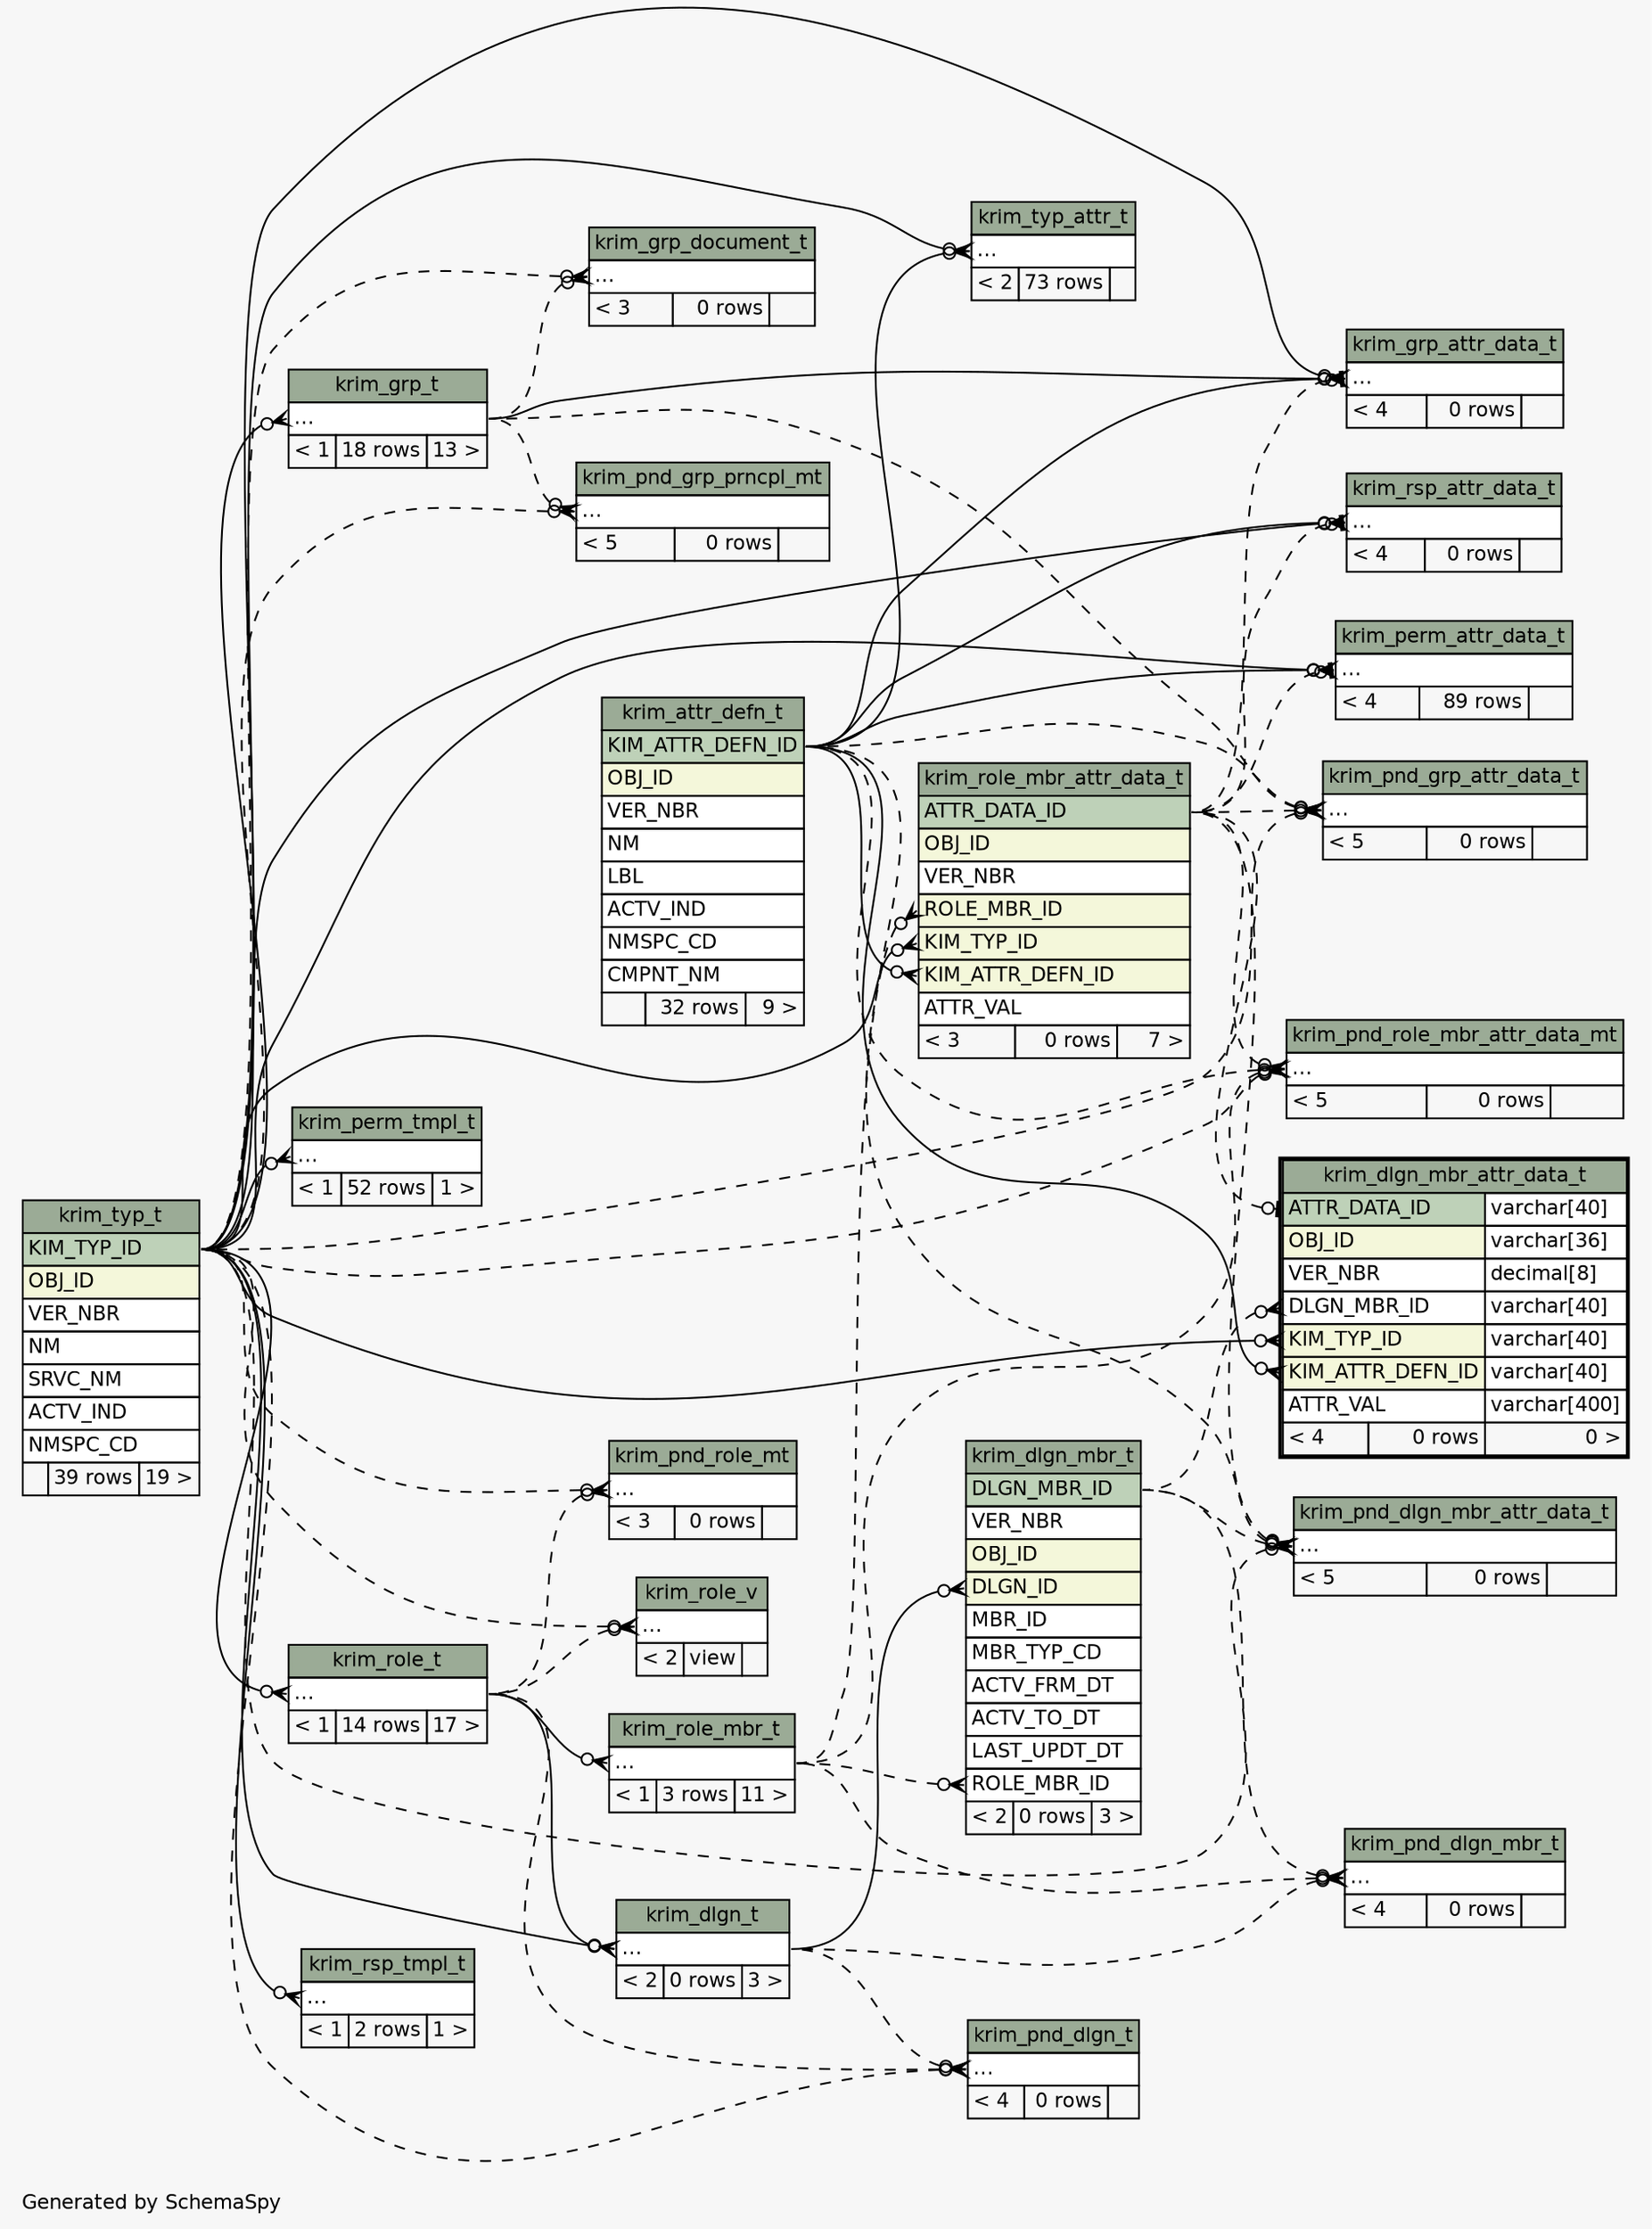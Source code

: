 // dot 2.28.0 on Mac OS X 10.7.2
// SchemaSpy rev 590
digraph "impliedTwoDegreesRelationshipsDiagram" {
  graph [
    rankdir="RL"
    bgcolor="#f7f7f7"
    label="\nGenerated by SchemaSpy"
    labeljust="l"
    nodesep="0.18"
    ranksep="0.46"
    fontname="Helvetica"
    fontsize="11"
  ];
  node [
    fontname="Helvetica"
    fontsize="11"
    shape="plaintext"
  ];
  edge [
    arrowsize="0.8"
  ];
  "krim_dlgn_mbr_attr_data_t":"ATTR_DATA_ID":w -> "krim_role_mbr_attr_data_t":"ATTR_DATA_ID":e [arrowhead=none dir=back arrowtail=teeodot style=dashed];
  "krim_dlgn_mbr_attr_data_t":"DLGN_MBR_ID":w -> "krim_dlgn_mbr_t":"DLGN_MBR_ID":e [arrowhead=none dir=back arrowtail=crowodot style=dashed];
  "krim_dlgn_mbr_attr_data_t":"KIM_ATTR_DEFN_ID":w -> "krim_attr_defn_t":"KIM_ATTR_DEFN_ID":e [arrowhead=none dir=back arrowtail=crowodot];
  "krim_dlgn_mbr_attr_data_t":"KIM_TYP_ID":w -> "krim_typ_t":"KIM_TYP_ID":e [arrowhead=none dir=back arrowtail=crowodot];
  "krim_dlgn_mbr_t":"DLGN_ID":w -> "krim_dlgn_t":"elipses":e [arrowhead=none dir=back arrowtail=crowodot];
  "krim_dlgn_mbr_t":"ROLE_MBR_ID":w -> "krim_role_mbr_t":"elipses":e [arrowhead=none dir=back arrowtail=crowodot style=dashed];
  "krim_dlgn_t":"elipses":w -> "krim_typ_t":"KIM_TYP_ID":e [arrowhead=none dir=back arrowtail=crowodot];
  "krim_dlgn_t":"elipses":w -> "krim_role_t":"elipses":e [arrowhead=none dir=back arrowtail=crowodot];
  "krim_grp_attr_data_t":"elipses":w -> "krim_role_mbr_attr_data_t":"ATTR_DATA_ID":e [arrowhead=none dir=back arrowtail=teeodot style=dashed];
  "krim_grp_attr_data_t":"elipses":w -> "krim_grp_t":"elipses":e [arrowhead=none dir=back arrowtail=crowodot];
  "krim_grp_attr_data_t":"elipses":w -> "krim_attr_defn_t":"KIM_ATTR_DEFN_ID":e [arrowhead=none dir=back arrowtail=crowodot];
  "krim_grp_attr_data_t":"elipses":w -> "krim_typ_t":"KIM_TYP_ID":e [arrowhead=none dir=back arrowtail=crowodot];
  "krim_grp_document_t":"elipses":w -> "krim_grp_t":"elipses":e [arrowhead=none dir=back arrowtail=crowodot style=dashed];
  "krim_grp_document_t":"elipses":w -> "krim_typ_t":"KIM_TYP_ID":e [arrowhead=none dir=back arrowtail=crowodot style=dashed];
  "krim_grp_t":"elipses":w -> "krim_typ_t":"KIM_TYP_ID":e [arrowhead=none dir=back arrowtail=crowodot];
  "krim_perm_attr_data_t":"elipses":w -> "krim_role_mbr_attr_data_t":"ATTR_DATA_ID":e [arrowhead=none dir=back arrowtail=teeodot style=dashed];
  "krim_perm_attr_data_t":"elipses":w -> "krim_attr_defn_t":"KIM_ATTR_DEFN_ID":e [arrowhead=none dir=back arrowtail=crowodot];
  "krim_perm_attr_data_t":"elipses":w -> "krim_typ_t":"KIM_TYP_ID":e [arrowhead=none dir=back arrowtail=crowodot];
  "krim_perm_tmpl_t":"elipses":w -> "krim_typ_t":"KIM_TYP_ID":e [arrowhead=none dir=back arrowtail=crowodot];
  "krim_pnd_dlgn_mbr_attr_data_t":"elipses":w -> "krim_role_mbr_attr_data_t":"ATTR_DATA_ID":e [arrowhead=none dir=back arrowtail=crowodot style=dashed];
  "krim_pnd_dlgn_mbr_attr_data_t":"elipses":w -> "krim_dlgn_mbr_t":"DLGN_MBR_ID":e [arrowhead=none dir=back arrowtail=crowodot style=dashed];
  "krim_pnd_dlgn_mbr_attr_data_t":"elipses":w -> "krim_attr_defn_t":"KIM_ATTR_DEFN_ID":e [arrowhead=none dir=back arrowtail=crowodot style=dashed];
  "krim_pnd_dlgn_mbr_attr_data_t":"elipses":w -> "krim_typ_t":"KIM_TYP_ID":e [arrowhead=none dir=back arrowtail=crowodot style=dashed];
  "krim_pnd_dlgn_mbr_t":"elipses":w -> "krim_dlgn_t":"elipses":e [arrowhead=none dir=back arrowtail=crowodot style=dashed];
  "krim_pnd_dlgn_mbr_t":"elipses":w -> "krim_dlgn_mbr_t":"DLGN_MBR_ID":e [arrowhead=none dir=back arrowtail=crowodot style=dashed];
  "krim_pnd_dlgn_mbr_t":"elipses":w -> "krim_role_mbr_t":"elipses":e [arrowhead=none dir=back arrowtail=crowodot style=dashed];
  "krim_pnd_dlgn_t":"elipses":w -> "krim_dlgn_t":"elipses":e [arrowhead=none dir=back arrowtail=crowodot style=dashed];
  "krim_pnd_dlgn_t":"elipses":w -> "krim_typ_t":"KIM_TYP_ID":e [arrowhead=none dir=back arrowtail=crowodot style=dashed];
  "krim_pnd_dlgn_t":"elipses":w -> "krim_role_t":"elipses":e [arrowhead=none dir=back arrowtail=crowodot style=dashed];
  "krim_pnd_grp_attr_data_t":"elipses":w -> "krim_role_mbr_attr_data_t":"ATTR_DATA_ID":e [arrowhead=none dir=back arrowtail=crowodot style=dashed];
  "krim_pnd_grp_attr_data_t":"elipses":w -> "krim_grp_t":"elipses":e [arrowhead=none dir=back arrowtail=crowodot style=dashed];
  "krim_pnd_grp_attr_data_t":"elipses":w -> "krim_attr_defn_t":"KIM_ATTR_DEFN_ID":e [arrowhead=none dir=back arrowtail=crowodot style=dashed];
  "krim_pnd_grp_attr_data_t":"elipses":w -> "krim_typ_t":"KIM_TYP_ID":e [arrowhead=none dir=back arrowtail=crowodot style=dashed];
  "krim_pnd_grp_prncpl_mt":"elipses":w -> "krim_grp_t":"elipses":e [arrowhead=none dir=back arrowtail=crowodot style=dashed];
  "krim_pnd_grp_prncpl_mt":"elipses":w -> "krim_typ_t":"KIM_TYP_ID":e [arrowhead=none dir=back arrowtail=crowodot style=dashed];
  "krim_pnd_role_mbr_attr_data_mt":"elipses":w -> "krim_role_mbr_attr_data_t":"ATTR_DATA_ID":e [arrowhead=none dir=back arrowtail=crowodot style=dashed];
  "krim_pnd_role_mbr_attr_data_mt":"elipses":w -> "krim_attr_defn_t":"KIM_ATTR_DEFN_ID":e [arrowhead=none dir=back arrowtail=crowodot style=dashed];
  "krim_pnd_role_mbr_attr_data_mt":"elipses":w -> "krim_typ_t":"KIM_TYP_ID":e [arrowhead=none dir=back arrowtail=crowodot style=dashed];
  "krim_pnd_role_mbr_attr_data_mt":"elipses":w -> "krim_role_mbr_t":"elipses":e [arrowhead=none dir=back arrowtail=crowodot style=dashed];
  "krim_pnd_role_mt":"elipses":w -> "krim_typ_t":"KIM_TYP_ID":e [arrowhead=none dir=back arrowtail=crowodot style=dashed];
  "krim_pnd_role_mt":"elipses":w -> "krim_role_t":"elipses":e [arrowhead=none dir=back arrowtail=crowodot style=dashed];
  "krim_role_mbr_attr_data_t":"KIM_ATTR_DEFN_ID":w -> "krim_attr_defn_t":"KIM_ATTR_DEFN_ID":e [arrowhead=none dir=back arrowtail=crowodot];
  "krim_role_mbr_attr_data_t":"KIM_TYP_ID":w -> "krim_typ_t":"KIM_TYP_ID":e [arrowhead=none dir=back arrowtail=crowodot];
  "krim_role_mbr_attr_data_t":"ROLE_MBR_ID":w -> "krim_role_mbr_t":"elipses":e [arrowhead=none dir=back arrowtail=crowodot style=dashed];
  "krim_role_mbr_t":"elipses":w -> "krim_role_t":"elipses":e [arrowhead=none dir=back arrowtail=crowodot];
  "krim_role_t":"elipses":w -> "krim_typ_t":"KIM_TYP_ID":e [arrowhead=none dir=back arrowtail=crowodot];
  "krim_role_v":"elipses":w -> "krim_typ_t":"KIM_TYP_ID":e [arrowhead=none dir=back arrowtail=crowodot style=dashed];
  "krim_role_v":"elipses":w -> "krim_role_t":"elipses":e [arrowhead=none dir=back arrowtail=crowodot style=dashed];
  "krim_rsp_attr_data_t":"elipses":w -> "krim_role_mbr_attr_data_t":"ATTR_DATA_ID":e [arrowhead=none dir=back arrowtail=teeodot style=dashed];
  "krim_rsp_attr_data_t":"elipses":w -> "krim_attr_defn_t":"KIM_ATTR_DEFN_ID":e [arrowhead=none dir=back arrowtail=crowodot];
  "krim_rsp_attr_data_t":"elipses":w -> "krim_typ_t":"KIM_TYP_ID":e [arrowhead=none dir=back arrowtail=crowodot];
  "krim_rsp_tmpl_t":"elipses":w -> "krim_typ_t":"KIM_TYP_ID":e [arrowhead=none dir=back arrowtail=crowodot];
  "krim_typ_attr_t":"elipses":w -> "krim_attr_defn_t":"KIM_ATTR_DEFN_ID":e [arrowhead=none dir=back arrowtail=crowodot];
  "krim_typ_attr_t":"elipses":w -> "krim_typ_t":"KIM_TYP_ID":e [arrowhead=none dir=back arrowtail=crowodot];
  "krim_attr_defn_t" [
    label=<
    <TABLE BORDER="0" CELLBORDER="1" CELLSPACING="0" BGCOLOR="#ffffff">
      <TR><TD COLSPAN="3" BGCOLOR="#9bab96" ALIGN="CENTER">krim_attr_defn_t</TD></TR>
      <TR><TD PORT="KIM_ATTR_DEFN_ID" COLSPAN="3" BGCOLOR="#bed1b8" ALIGN="LEFT">KIM_ATTR_DEFN_ID</TD></TR>
      <TR><TD PORT="OBJ_ID" COLSPAN="3" BGCOLOR="#f4f7da" ALIGN="LEFT">OBJ_ID</TD></TR>
      <TR><TD PORT="VER_NBR" COLSPAN="3" ALIGN="LEFT">VER_NBR</TD></TR>
      <TR><TD PORT="NM" COLSPAN="3" ALIGN="LEFT">NM</TD></TR>
      <TR><TD PORT="LBL" COLSPAN="3" ALIGN="LEFT">LBL</TD></TR>
      <TR><TD PORT="ACTV_IND" COLSPAN="3" ALIGN="LEFT">ACTV_IND</TD></TR>
      <TR><TD PORT="NMSPC_CD" COLSPAN="3" ALIGN="LEFT">NMSPC_CD</TD></TR>
      <TR><TD PORT="CMPNT_NM" COLSPAN="3" ALIGN="LEFT">CMPNT_NM</TD></TR>
      <TR><TD ALIGN="LEFT" BGCOLOR="#f7f7f7">  </TD><TD ALIGN="RIGHT" BGCOLOR="#f7f7f7">32 rows</TD><TD ALIGN="RIGHT" BGCOLOR="#f7f7f7">9 &gt;</TD></TR>
    </TABLE>>
    URL="krim_attr_defn_t.html"
    tooltip="krim_attr_defn_t"
  ];
  "krim_dlgn_mbr_attr_data_t" [
    label=<
    <TABLE BORDER="2" CELLBORDER="1" CELLSPACING="0" BGCOLOR="#ffffff">
      <TR><TD COLSPAN="3" BGCOLOR="#9bab96" ALIGN="CENTER">krim_dlgn_mbr_attr_data_t</TD></TR>
      <TR><TD PORT="ATTR_DATA_ID" COLSPAN="2" BGCOLOR="#bed1b8" ALIGN="LEFT">ATTR_DATA_ID</TD><TD PORT="ATTR_DATA_ID.type" ALIGN="LEFT">varchar[40]</TD></TR>
      <TR><TD PORT="OBJ_ID" COLSPAN="2" BGCOLOR="#f4f7da" ALIGN="LEFT">OBJ_ID</TD><TD PORT="OBJ_ID.type" ALIGN="LEFT">varchar[36]</TD></TR>
      <TR><TD PORT="VER_NBR" COLSPAN="2" ALIGN="LEFT">VER_NBR</TD><TD PORT="VER_NBR.type" ALIGN="LEFT">decimal[8]</TD></TR>
      <TR><TD PORT="DLGN_MBR_ID" COLSPAN="2" ALIGN="LEFT">DLGN_MBR_ID</TD><TD PORT="DLGN_MBR_ID.type" ALIGN="LEFT">varchar[40]</TD></TR>
      <TR><TD PORT="KIM_TYP_ID" COLSPAN="2" BGCOLOR="#f4f7da" ALIGN="LEFT">KIM_TYP_ID</TD><TD PORT="KIM_TYP_ID.type" ALIGN="LEFT">varchar[40]</TD></TR>
      <TR><TD PORT="KIM_ATTR_DEFN_ID" COLSPAN="2" BGCOLOR="#f4f7da" ALIGN="LEFT">KIM_ATTR_DEFN_ID</TD><TD PORT="KIM_ATTR_DEFN_ID.type" ALIGN="LEFT">varchar[40]</TD></TR>
      <TR><TD PORT="ATTR_VAL" COLSPAN="2" ALIGN="LEFT">ATTR_VAL</TD><TD PORT="ATTR_VAL.type" ALIGN="LEFT">varchar[400]</TD></TR>
      <TR><TD ALIGN="LEFT" BGCOLOR="#f7f7f7">&lt; 4</TD><TD ALIGN="RIGHT" BGCOLOR="#f7f7f7">0 rows</TD><TD ALIGN="RIGHT" BGCOLOR="#f7f7f7">0 &gt;</TD></TR>
    </TABLE>>
    URL="krim_dlgn_mbr_attr_data_t.html"
    tooltip="krim_dlgn_mbr_attr_data_t"
  ];
  "krim_dlgn_mbr_t" [
    label=<
    <TABLE BORDER="0" CELLBORDER="1" CELLSPACING="0" BGCOLOR="#ffffff">
      <TR><TD COLSPAN="3" BGCOLOR="#9bab96" ALIGN="CENTER">krim_dlgn_mbr_t</TD></TR>
      <TR><TD PORT="DLGN_MBR_ID" COLSPAN="3" BGCOLOR="#bed1b8" ALIGN="LEFT">DLGN_MBR_ID</TD></TR>
      <TR><TD PORT="VER_NBR" COLSPAN="3" ALIGN="LEFT">VER_NBR</TD></TR>
      <TR><TD PORT="OBJ_ID" COLSPAN="3" BGCOLOR="#f4f7da" ALIGN="LEFT">OBJ_ID</TD></TR>
      <TR><TD PORT="DLGN_ID" COLSPAN="3" BGCOLOR="#f4f7da" ALIGN="LEFT">DLGN_ID</TD></TR>
      <TR><TD PORT="MBR_ID" COLSPAN="3" ALIGN="LEFT">MBR_ID</TD></TR>
      <TR><TD PORT="MBR_TYP_CD" COLSPAN="3" ALIGN="LEFT">MBR_TYP_CD</TD></TR>
      <TR><TD PORT="ACTV_FRM_DT" COLSPAN="3" ALIGN="LEFT">ACTV_FRM_DT</TD></TR>
      <TR><TD PORT="ACTV_TO_DT" COLSPAN="3" ALIGN="LEFT">ACTV_TO_DT</TD></TR>
      <TR><TD PORT="LAST_UPDT_DT" COLSPAN="3" ALIGN="LEFT">LAST_UPDT_DT</TD></TR>
      <TR><TD PORT="ROLE_MBR_ID" COLSPAN="3" ALIGN="LEFT">ROLE_MBR_ID</TD></TR>
      <TR><TD ALIGN="LEFT" BGCOLOR="#f7f7f7">&lt; 2</TD><TD ALIGN="RIGHT" BGCOLOR="#f7f7f7">0 rows</TD><TD ALIGN="RIGHT" BGCOLOR="#f7f7f7">3 &gt;</TD></TR>
    </TABLE>>
    URL="krim_dlgn_mbr_t.html"
    tooltip="krim_dlgn_mbr_t"
  ];
  "krim_dlgn_t" [
    label=<
    <TABLE BORDER="0" CELLBORDER="1" CELLSPACING="0" BGCOLOR="#ffffff">
      <TR><TD COLSPAN="3" BGCOLOR="#9bab96" ALIGN="CENTER">krim_dlgn_t</TD></TR>
      <TR><TD PORT="elipses" COLSPAN="3" ALIGN="LEFT">...</TD></TR>
      <TR><TD ALIGN="LEFT" BGCOLOR="#f7f7f7">&lt; 2</TD><TD ALIGN="RIGHT" BGCOLOR="#f7f7f7">0 rows</TD><TD ALIGN="RIGHT" BGCOLOR="#f7f7f7">3 &gt;</TD></TR>
    </TABLE>>
    URL="krim_dlgn_t.html"
    tooltip="krim_dlgn_t"
  ];
  "krim_grp_attr_data_t" [
    label=<
    <TABLE BORDER="0" CELLBORDER="1" CELLSPACING="0" BGCOLOR="#ffffff">
      <TR><TD COLSPAN="3" BGCOLOR="#9bab96" ALIGN="CENTER">krim_grp_attr_data_t</TD></TR>
      <TR><TD PORT="elipses" COLSPAN="3" ALIGN="LEFT">...</TD></TR>
      <TR><TD ALIGN="LEFT" BGCOLOR="#f7f7f7">&lt; 4</TD><TD ALIGN="RIGHT" BGCOLOR="#f7f7f7">0 rows</TD><TD ALIGN="RIGHT" BGCOLOR="#f7f7f7">  </TD></TR>
    </TABLE>>
    URL="krim_grp_attr_data_t.html"
    tooltip="krim_grp_attr_data_t"
  ];
  "krim_grp_document_t" [
    label=<
    <TABLE BORDER="0" CELLBORDER="1" CELLSPACING="0" BGCOLOR="#ffffff">
      <TR><TD COLSPAN="3" BGCOLOR="#9bab96" ALIGN="CENTER">krim_grp_document_t</TD></TR>
      <TR><TD PORT="elipses" COLSPAN="3" ALIGN="LEFT">...</TD></TR>
      <TR><TD ALIGN="LEFT" BGCOLOR="#f7f7f7">&lt; 3</TD><TD ALIGN="RIGHT" BGCOLOR="#f7f7f7">0 rows</TD><TD ALIGN="RIGHT" BGCOLOR="#f7f7f7">  </TD></TR>
    </TABLE>>
    URL="krim_grp_document_t.html"
    tooltip="krim_grp_document_t"
  ];
  "krim_grp_t" [
    label=<
    <TABLE BORDER="0" CELLBORDER="1" CELLSPACING="0" BGCOLOR="#ffffff">
      <TR><TD COLSPAN="3" BGCOLOR="#9bab96" ALIGN="CENTER">krim_grp_t</TD></TR>
      <TR><TD PORT="elipses" COLSPAN="3" ALIGN="LEFT">...</TD></TR>
      <TR><TD ALIGN="LEFT" BGCOLOR="#f7f7f7">&lt; 1</TD><TD ALIGN="RIGHT" BGCOLOR="#f7f7f7">18 rows</TD><TD ALIGN="RIGHT" BGCOLOR="#f7f7f7">13 &gt;</TD></TR>
    </TABLE>>
    URL="krim_grp_t.html"
    tooltip="krim_grp_t"
  ];
  "krim_perm_attr_data_t" [
    label=<
    <TABLE BORDER="0" CELLBORDER="1" CELLSPACING="0" BGCOLOR="#ffffff">
      <TR><TD COLSPAN="3" BGCOLOR="#9bab96" ALIGN="CENTER">krim_perm_attr_data_t</TD></TR>
      <TR><TD PORT="elipses" COLSPAN="3" ALIGN="LEFT">...</TD></TR>
      <TR><TD ALIGN="LEFT" BGCOLOR="#f7f7f7">&lt; 4</TD><TD ALIGN="RIGHT" BGCOLOR="#f7f7f7">89 rows</TD><TD ALIGN="RIGHT" BGCOLOR="#f7f7f7">  </TD></TR>
    </TABLE>>
    URL="krim_perm_attr_data_t.html"
    tooltip="krim_perm_attr_data_t"
  ];
  "krim_perm_tmpl_t" [
    label=<
    <TABLE BORDER="0" CELLBORDER="1" CELLSPACING="0" BGCOLOR="#ffffff">
      <TR><TD COLSPAN="3" BGCOLOR="#9bab96" ALIGN="CENTER">krim_perm_tmpl_t</TD></TR>
      <TR><TD PORT="elipses" COLSPAN="3" ALIGN="LEFT">...</TD></TR>
      <TR><TD ALIGN="LEFT" BGCOLOR="#f7f7f7">&lt; 1</TD><TD ALIGN="RIGHT" BGCOLOR="#f7f7f7">52 rows</TD><TD ALIGN="RIGHT" BGCOLOR="#f7f7f7">1 &gt;</TD></TR>
    </TABLE>>
    URL="krim_perm_tmpl_t.html"
    tooltip="krim_perm_tmpl_t"
  ];
  "krim_pnd_dlgn_mbr_attr_data_t" [
    label=<
    <TABLE BORDER="0" CELLBORDER="1" CELLSPACING="0" BGCOLOR="#ffffff">
      <TR><TD COLSPAN="3" BGCOLOR="#9bab96" ALIGN="CENTER">krim_pnd_dlgn_mbr_attr_data_t</TD></TR>
      <TR><TD PORT="elipses" COLSPAN="3" ALIGN="LEFT">...</TD></TR>
      <TR><TD ALIGN="LEFT" BGCOLOR="#f7f7f7">&lt; 5</TD><TD ALIGN="RIGHT" BGCOLOR="#f7f7f7">0 rows</TD><TD ALIGN="RIGHT" BGCOLOR="#f7f7f7">  </TD></TR>
    </TABLE>>
    URL="krim_pnd_dlgn_mbr_attr_data_t.html"
    tooltip="krim_pnd_dlgn_mbr_attr_data_t"
  ];
  "krim_pnd_dlgn_mbr_t" [
    label=<
    <TABLE BORDER="0" CELLBORDER="1" CELLSPACING="0" BGCOLOR="#ffffff">
      <TR><TD COLSPAN="3" BGCOLOR="#9bab96" ALIGN="CENTER">krim_pnd_dlgn_mbr_t</TD></TR>
      <TR><TD PORT="elipses" COLSPAN="3" ALIGN="LEFT">...</TD></TR>
      <TR><TD ALIGN="LEFT" BGCOLOR="#f7f7f7">&lt; 4</TD><TD ALIGN="RIGHT" BGCOLOR="#f7f7f7">0 rows</TD><TD ALIGN="RIGHT" BGCOLOR="#f7f7f7">  </TD></TR>
    </TABLE>>
    URL="krim_pnd_dlgn_mbr_t.html"
    tooltip="krim_pnd_dlgn_mbr_t"
  ];
  "krim_pnd_dlgn_t" [
    label=<
    <TABLE BORDER="0" CELLBORDER="1" CELLSPACING="0" BGCOLOR="#ffffff">
      <TR><TD COLSPAN="3" BGCOLOR="#9bab96" ALIGN="CENTER">krim_pnd_dlgn_t</TD></TR>
      <TR><TD PORT="elipses" COLSPAN="3" ALIGN="LEFT">...</TD></TR>
      <TR><TD ALIGN="LEFT" BGCOLOR="#f7f7f7">&lt; 4</TD><TD ALIGN="RIGHT" BGCOLOR="#f7f7f7">0 rows</TD><TD ALIGN="RIGHT" BGCOLOR="#f7f7f7">  </TD></TR>
    </TABLE>>
    URL="krim_pnd_dlgn_t.html"
    tooltip="krim_pnd_dlgn_t"
  ];
  "krim_pnd_grp_attr_data_t" [
    label=<
    <TABLE BORDER="0" CELLBORDER="1" CELLSPACING="0" BGCOLOR="#ffffff">
      <TR><TD COLSPAN="3" BGCOLOR="#9bab96" ALIGN="CENTER">krim_pnd_grp_attr_data_t</TD></TR>
      <TR><TD PORT="elipses" COLSPAN="3" ALIGN="LEFT">...</TD></TR>
      <TR><TD ALIGN="LEFT" BGCOLOR="#f7f7f7">&lt; 5</TD><TD ALIGN="RIGHT" BGCOLOR="#f7f7f7">0 rows</TD><TD ALIGN="RIGHT" BGCOLOR="#f7f7f7">  </TD></TR>
    </TABLE>>
    URL="krim_pnd_grp_attr_data_t.html"
    tooltip="krim_pnd_grp_attr_data_t"
  ];
  "krim_pnd_grp_prncpl_mt" [
    label=<
    <TABLE BORDER="0" CELLBORDER="1" CELLSPACING="0" BGCOLOR="#ffffff">
      <TR><TD COLSPAN="3" BGCOLOR="#9bab96" ALIGN="CENTER">krim_pnd_grp_prncpl_mt</TD></TR>
      <TR><TD PORT="elipses" COLSPAN="3" ALIGN="LEFT">...</TD></TR>
      <TR><TD ALIGN="LEFT" BGCOLOR="#f7f7f7">&lt; 5</TD><TD ALIGN="RIGHT" BGCOLOR="#f7f7f7">0 rows</TD><TD ALIGN="RIGHT" BGCOLOR="#f7f7f7">  </TD></TR>
    </TABLE>>
    URL="krim_pnd_grp_prncpl_mt.html"
    tooltip="krim_pnd_grp_prncpl_mt"
  ];
  "krim_pnd_role_mbr_attr_data_mt" [
    label=<
    <TABLE BORDER="0" CELLBORDER="1" CELLSPACING="0" BGCOLOR="#ffffff">
      <TR><TD COLSPAN="3" BGCOLOR="#9bab96" ALIGN="CENTER">krim_pnd_role_mbr_attr_data_mt</TD></TR>
      <TR><TD PORT="elipses" COLSPAN="3" ALIGN="LEFT">...</TD></TR>
      <TR><TD ALIGN="LEFT" BGCOLOR="#f7f7f7">&lt; 5</TD><TD ALIGN="RIGHT" BGCOLOR="#f7f7f7">0 rows</TD><TD ALIGN="RIGHT" BGCOLOR="#f7f7f7">  </TD></TR>
    </TABLE>>
    URL="krim_pnd_role_mbr_attr_data_mt.html"
    tooltip="krim_pnd_role_mbr_attr_data_mt"
  ];
  "krim_pnd_role_mt" [
    label=<
    <TABLE BORDER="0" CELLBORDER="1" CELLSPACING="0" BGCOLOR="#ffffff">
      <TR><TD COLSPAN="3" BGCOLOR="#9bab96" ALIGN="CENTER">krim_pnd_role_mt</TD></TR>
      <TR><TD PORT="elipses" COLSPAN="3" ALIGN="LEFT">...</TD></TR>
      <TR><TD ALIGN="LEFT" BGCOLOR="#f7f7f7">&lt; 3</TD><TD ALIGN="RIGHT" BGCOLOR="#f7f7f7">0 rows</TD><TD ALIGN="RIGHT" BGCOLOR="#f7f7f7">  </TD></TR>
    </TABLE>>
    URL="krim_pnd_role_mt.html"
    tooltip="krim_pnd_role_mt"
  ];
  "krim_role_mbr_attr_data_t" [
    label=<
    <TABLE BORDER="0" CELLBORDER="1" CELLSPACING="0" BGCOLOR="#ffffff">
      <TR><TD COLSPAN="3" BGCOLOR="#9bab96" ALIGN="CENTER">krim_role_mbr_attr_data_t</TD></TR>
      <TR><TD PORT="ATTR_DATA_ID" COLSPAN="3" BGCOLOR="#bed1b8" ALIGN="LEFT">ATTR_DATA_ID</TD></TR>
      <TR><TD PORT="OBJ_ID" COLSPAN="3" BGCOLOR="#f4f7da" ALIGN="LEFT">OBJ_ID</TD></TR>
      <TR><TD PORT="VER_NBR" COLSPAN="3" ALIGN="LEFT">VER_NBR</TD></TR>
      <TR><TD PORT="ROLE_MBR_ID" COLSPAN="3" BGCOLOR="#f4f7da" ALIGN="LEFT">ROLE_MBR_ID</TD></TR>
      <TR><TD PORT="KIM_TYP_ID" COLSPAN="3" BGCOLOR="#f4f7da" ALIGN="LEFT">KIM_TYP_ID</TD></TR>
      <TR><TD PORT="KIM_ATTR_DEFN_ID" COLSPAN="3" BGCOLOR="#f4f7da" ALIGN="LEFT">KIM_ATTR_DEFN_ID</TD></TR>
      <TR><TD PORT="ATTR_VAL" COLSPAN="3" ALIGN="LEFT">ATTR_VAL</TD></TR>
      <TR><TD ALIGN="LEFT" BGCOLOR="#f7f7f7">&lt; 3</TD><TD ALIGN="RIGHT" BGCOLOR="#f7f7f7">0 rows</TD><TD ALIGN="RIGHT" BGCOLOR="#f7f7f7">7 &gt;</TD></TR>
    </TABLE>>
    URL="krim_role_mbr_attr_data_t.html"
    tooltip="krim_role_mbr_attr_data_t"
  ];
  "krim_role_mbr_t" [
    label=<
    <TABLE BORDER="0" CELLBORDER="1" CELLSPACING="0" BGCOLOR="#ffffff">
      <TR><TD COLSPAN="3" BGCOLOR="#9bab96" ALIGN="CENTER">krim_role_mbr_t</TD></TR>
      <TR><TD PORT="elipses" COLSPAN="3" ALIGN="LEFT">...</TD></TR>
      <TR><TD ALIGN="LEFT" BGCOLOR="#f7f7f7">&lt; 1</TD><TD ALIGN="RIGHT" BGCOLOR="#f7f7f7">3 rows</TD><TD ALIGN="RIGHT" BGCOLOR="#f7f7f7">11 &gt;</TD></TR>
    </TABLE>>
    URL="krim_role_mbr_t.html"
    tooltip="krim_role_mbr_t"
  ];
  "krim_role_t" [
    label=<
    <TABLE BORDER="0" CELLBORDER="1" CELLSPACING="0" BGCOLOR="#ffffff">
      <TR><TD COLSPAN="3" BGCOLOR="#9bab96" ALIGN="CENTER">krim_role_t</TD></TR>
      <TR><TD PORT="elipses" COLSPAN="3" ALIGN="LEFT">...</TD></TR>
      <TR><TD ALIGN="LEFT" BGCOLOR="#f7f7f7">&lt; 1</TD><TD ALIGN="RIGHT" BGCOLOR="#f7f7f7">14 rows</TD><TD ALIGN="RIGHT" BGCOLOR="#f7f7f7">17 &gt;</TD></TR>
    </TABLE>>
    URL="krim_role_t.html"
    tooltip="krim_role_t"
  ];
  "krim_role_v" [
    label=<
    <TABLE BORDER="0" CELLBORDER="1" CELLSPACING="0" BGCOLOR="#ffffff">
      <TR><TD COLSPAN="3" BGCOLOR="#9bab96" ALIGN="CENTER">krim_role_v</TD></TR>
      <TR><TD PORT="elipses" COLSPAN="3" ALIGN="LEFT">...</TD></TR>
      <TR><TD ALIGN="LEFT" BGCOLOR="#f7f7f7">&lt; 2</TD><TD ALIGN="RIGHT" BGCOLOR="#f7f7f7">view</TD><TD ALIGN="RIGHT" BGCOLOR="#f7f7f7">  </TD></TR>
    </TABLE>>
    URL="krim_role_v.html"
    tooltip="krim_role_v"
  ];
  "krim_rsp_attr_data_t" [
    label=<
    <TABLE BORDER="0" CELLBORDER="1" CELLSPACING="0" BGCOLOR="#ffffff">
      <TR><TD COLSPAN="3" BGCOLOR="#9bab96" ALIGN="CENTER">krim_rsp_attr_data_t</TD></TR>
      <TR><TD PORT="elipses" COLSPAN="3" ALIGN="LEFT">...</TD></TR>
      <TR><TD ALIGN="LEFT" BGCOLOR="#f7f7f7">&lt; 4</TD><TD ALIGN="RIGHT" BGCOLOR="#f7f7f7">0 rows</TD><TD ALIGN="RIGHT" BGCOLOR="#f7f7f7">  </TD></TR>
    </TABLE>>
    URL="krim_rsp_attr_data_t.html"
    tooltip="krim_rsp_attr_data_t"
  ];
  "krim_rsp_tmpl_t" [
    label=<
    <TABLE BORDER="0" CELLBORDER="1" CELLSPACING="0" BGCOLOR="#ffffff">
      <TR><TD COLSPAN="3" BGCOLOR="#9bab96" ALIGN="CENTER">krim_rsp_tmpl_t</TD></TR>
      <TR><TD PORT="elipses" COLSPAN="3" ALIGN="LEFT">...</TD></TR>
      <TR><TD ALIGN="LEFT" BGCOLOR="#f7f7f7">&lt; 1</TD><TD ALIGN="RIGHT" BGCOLOR="#f7f7f7">2 rows</TD><TD ALIGN="RIGHT" BGCOLOR="#f7f7f7">1 &gt;</TD></TR>
    </TABLE>>
    URL="krim_rsp_tmpl_t.html"
    tooltip="krim_rsp_tmpl_t"
  ];
  "krim_typ_attr_t" [
    label=<
    <TABLE BORDER="0" CELLBORDER="1" CELLSPACING="0" BGCOLOR="#ffffff">
      <TR><TD COLSPAN="3" BGCOLOR="#9bab96" ALIGN="CENTER">krim_typ_attr_t</TD></TR>
      <TR><TD PORT="elipses" COLSPAN="3" ALIGN="LEFT">...</TD></TR>
      <TR><TD ALIGN="LEFT" BGCOLOR="#f7f7f7">&lt; 2</TD><TD ALIGN="RIGHT" BGCOLOR="#f7f7f7">73 rows</TD><TD ALIGN="RIGHT" BGCOLOR="#f7f7f7">  </TD></TR>
    </TABLE>>
    URL="krim_typ_attr_t.html"
    tooltip="krim_typ_attr_t"
  ];
  "krim_typ_t" [
    label=<
    <TABLE BORDER="0" CELLBORDER="1" CELLSPACING="0" BGCOLOR="#ffffff">
      <TR><TD COLSPAN="3" BGCOLOR="#9bab96" ALIGN="CENTER">krim_typ_t</TD></TR>
      <TR><TD PORT="KIM_TYP_ID" COLSPAN="3" BGCOLOR="#bed1b8" ALIGN="LEFT">KIM_TYP_ID</TD></TR>
      <TR><TD PORT="OBJ_ID" COLSPAN="3" BGCOLOR="#f4f7da" ALIGN="LEFT">OBJ_ID</TD></TR>
      <TR><TD PORT="VER_NBR" COLSPAN="3" ALIGN="LEFT">VER_NBR</TD></TR>
      <TR><TD PORT="NM" COLSPAN="3" ALIGN="LEFT">NM</TD></TR>
      <TR><TD PORT="SRVC_NM" COLSPAN="3" ALIGN="LEFT">SRVC_NM</TD></TR>
      <TR><TD PORT="ACTV_IND" COLSPAN="3" ALIGN="LEFT">ACTV_IND</TD></TR>
      <TR><TD PORT="NMSPC_CD" COLSPAN="3" ALIGN="LEFT">NMSPC_CD</TD></TR>
      <TR><TD ALIGN="LEFT" BGCOLOR="#f7f7f7">  </TD><TD ALIGN="RIGHT" BGCOLOR="#f7f7f7">39 rows</TD><TD ALIGN="RIGHT" BGCOLOR="#f7f7f7">19 &gt;</TD></TR>
    </TABLE>>
    URL="krim_typ_t.html"
    tooltip="krim_typ_t"
  ];
}
